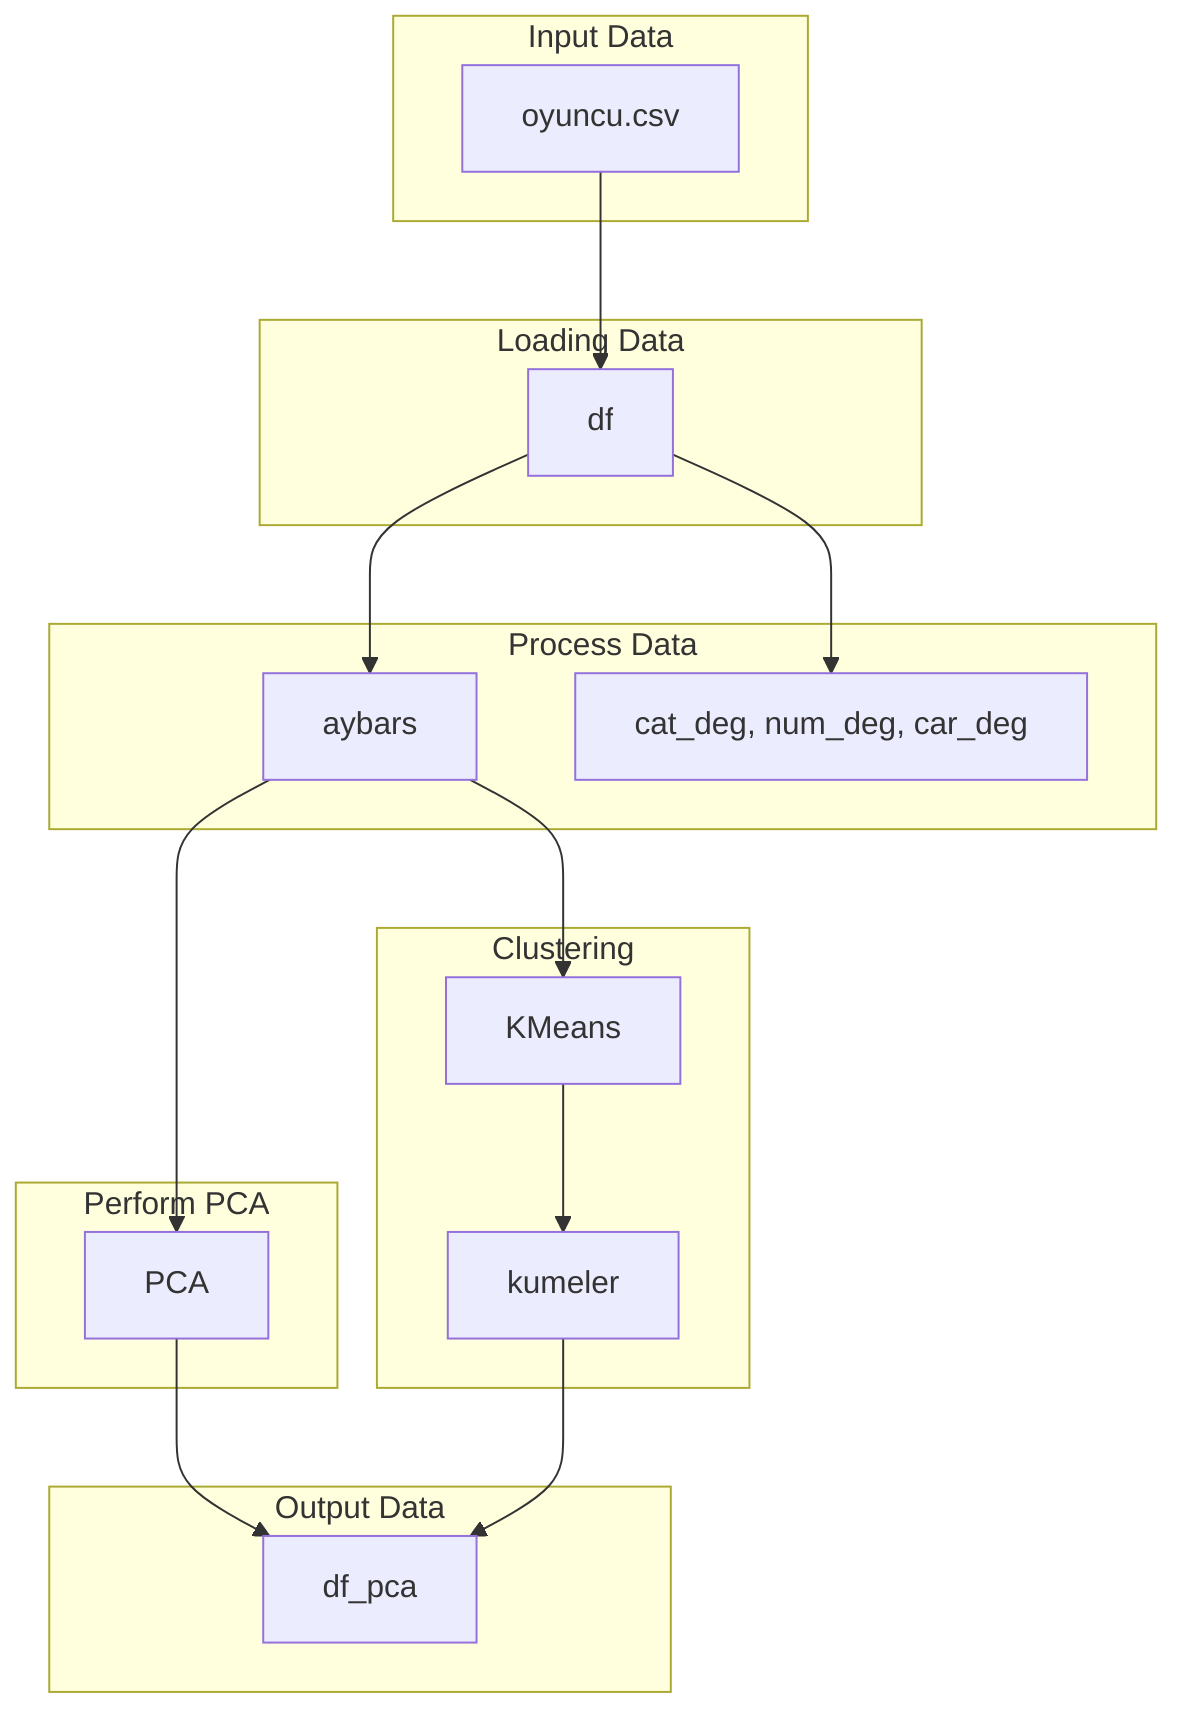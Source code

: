 %% This Mermaid diagram shows the main data processing workflow and model utilization in the notebook
flowchart TD
    subgraph Input[Input Data]
        A["oyuncu.csv"]
        %% This is the data source file for player statistics
    end

    subgraph LoadData[Loading Data]
        B["df"]
        %% DataFrame containing data from oyuncu.csv
    end

    subgraph ProcessData[Process Data]
        C["aybars"]
        %% Group by player name and calculate mean statistics

        D["cat_deg, num_deg, car_deg"]
        %% Identify categorical and numerical variables
    end

    subgraph PCA[Perform PCA]
        E["PCA"]
        %% PCA model with 2 components for dimensionality reduction
    end

    subgraph ClusterData[Clustering]
        F["KMeans"]
        %% KMeans clustering with 10 clusters

        G["kumeler"]
        %% Clustering labels for each player
    end

    subgraph Output[Output Data]
        H["df_pca"]
        %% Data after PCA transformation
    end

    A --> B
    B --> C
    B --> D
    C --> E
    E --> H
    C --> F
    F --> G
    G --> H